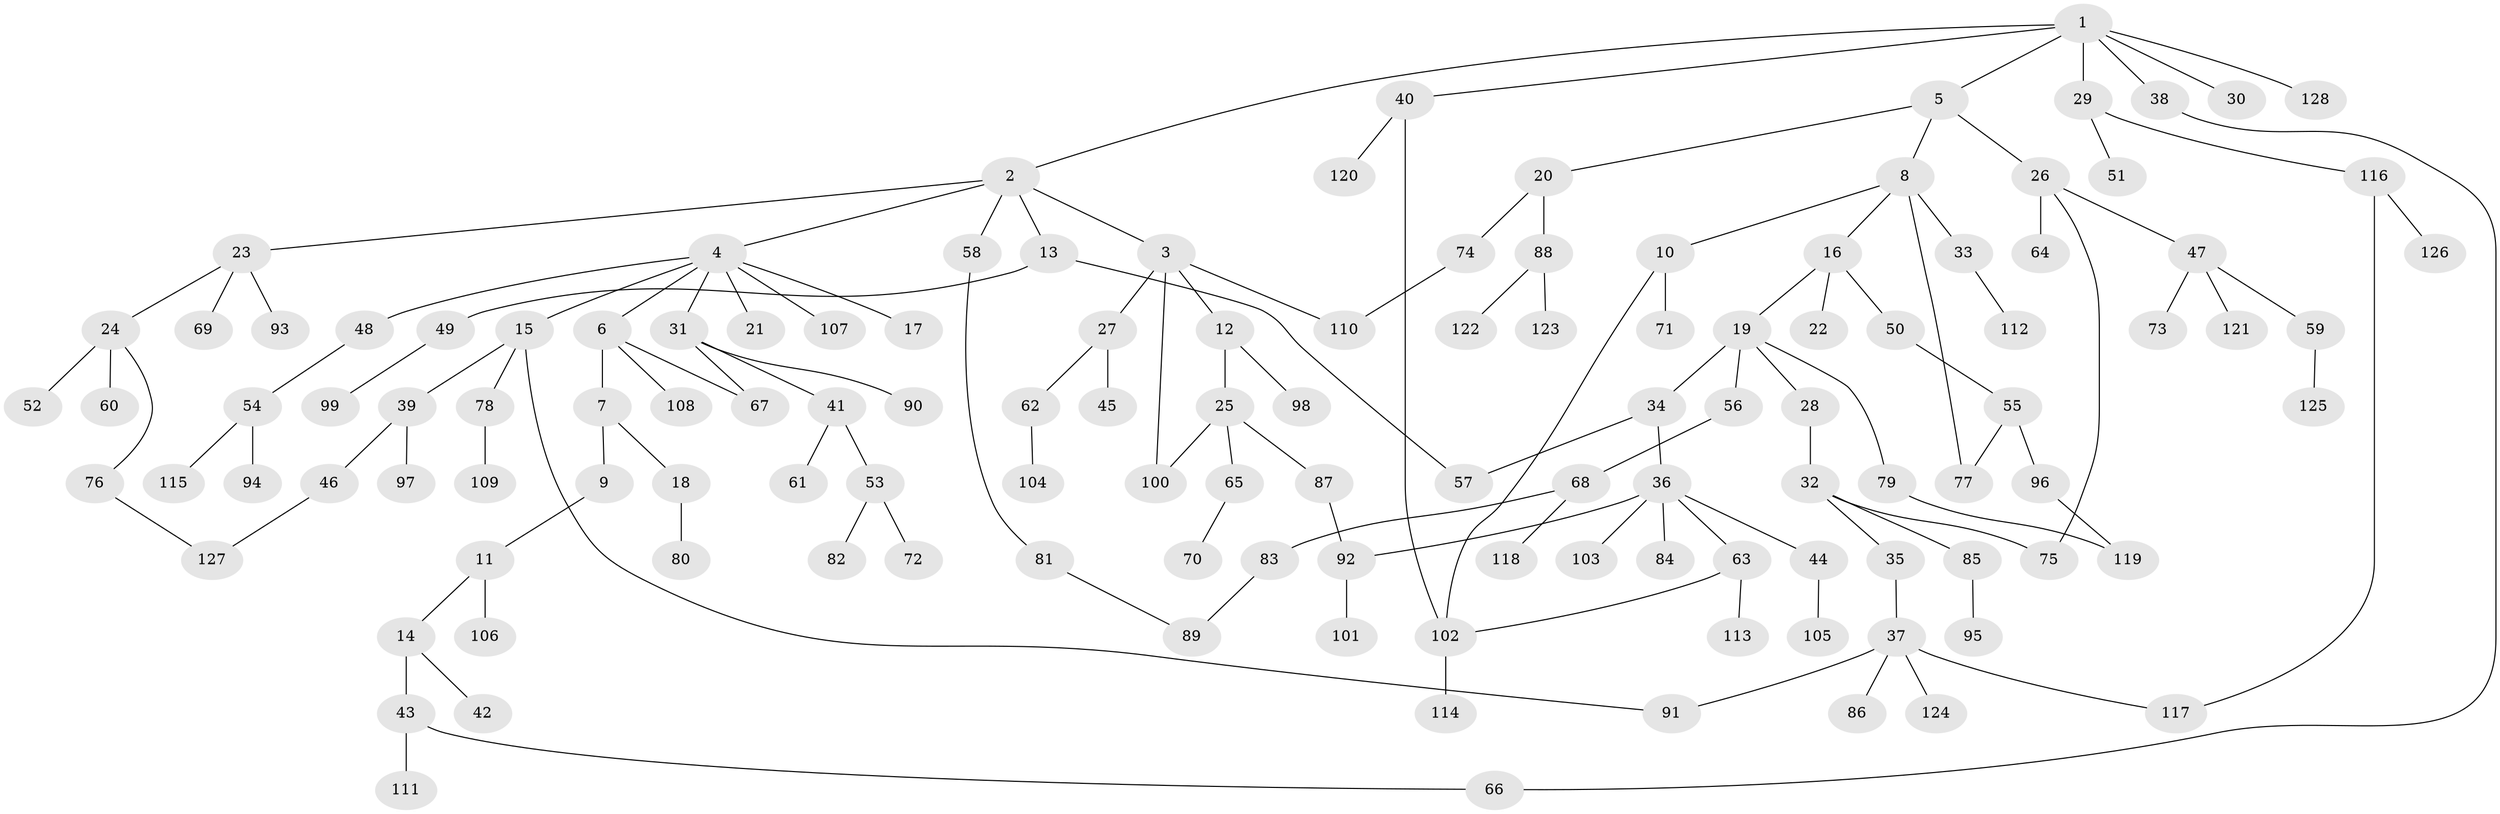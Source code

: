 // Generated by graph-tools (version 1.1) at 2025/10/02/27/25 16:10:55]
// undirected, 128 vertices, 142 edges
graph export_dot {
graph [start="1"]
  node [color=gray90,style=filled];
  1;
  2;
  3;
  4;
  5;
  6;
  7;
  8;
  9;
  10;
  11;
  12;
  13;
  14;
  15;
  16;
  17;
  18;
  19;
  20;
  21;
  22;
  23;
  24;
  25;
  26;
  27;
  28;
  29;
  30;
  31;
  32;
  33;
  34;
  35;
  36;
  37;
  38;
  39;
  40;
  41;
  42;
  43;
  44;
  45;
  46;
  47;
  48;
  49;
  50;
  51;
  52;
  53;
  54;
  55;
  56;
  57;
  58;
  59;
  60;
  61;
  62;
  63;
  64;
  65;
  66;
  67;
  68;
  69;
  70;
  71;
  72;
  73;
  74;
  75;
  76;
  77;
  78;
  79;
  80;
  81;
  82;
  83;
  84;
  85;
  86;
  87;
  88;
  89;
  90;
  91;
  92;
  93;
  94;
  95;
  96;
  97;
  98;
  99;
  100;
  101;
  102;
  103;
  104;
  105;
  106;
  107;
  108;
  109;
  110;
  111;
  112;
  113;
  114;
  115;
  116;
  117;
  118;
  119;
  120;
  121;
  122;
  123;
  124;
  125;
  126;
  127;
  128;
  1 -- 2;
  1 -- 5;
  1 -- 29;
  1 -- 30;
  1 -- 38;
  1 -- 40;
  1 -- 128;
  2 -- 3;
  2 -- 4;
  2 -- 13;
  2 -- 23;
  2 -- 58;
  3 -- 12;
  3 -- 27;
  3 -- 100;
  3 -- 110;
  4 -- 6;
  4 -- 15;
  4 -- 17;
  4 -- 21;
  4 -- 31;
  4 -- 48;
  4 -- 107;
  5 -- 8;
  5 -- 20;
  5 -- 26;
  6 -- 7;
  6 -- 108;
  6 -- 67;
  7 -- 9;
  7 -- 18;
  8 -- 10;
  8 -- 16;
  8 -- 33;
  8 -- 77;
  9 -- 11;
  10 -- 71;
  10 -- 102;
  11 -- 14;
  11 -- 106;
  12 -- 25;
  12 -- 98;
  13 -- 49;
  13 -- 57;
  14 -- 42;
  14 -- 43;
  15 -- 39;
  15 -- 78;
  15 -- 91;
  16 -- 19;
  16 -- 22;
  16 -- 50;
  18 -- 80;
  19 -- 28;
  19 -- 34;
  19 -- 56;
  19 -- 79;
  20 -- 74;
  20 -- 88;
  23 -- 24;
  23 -- 69;
  23 -- 93;
  24 -- 52;
  24 -- 60;
  24 -- 76;
  25 -- 65;
  25 -- 87;
  25 -- 100;
  26 -- 47;
  26 -- 64;
  26 -- 75;
  27 -- 45;
  27 -- 62;
  28 -- 32;
  29 -- 51;
  29 -- 116;
  31 -- 41;
  31 -- 67;
  31 -- 90;
  32 -- 35;
  32 -- 85;
  32 -- 75;
  33 -- 112;
  34 -- 36;
  34 -- 57;
  35 -- 37;
  36 -- 44;
  36 -- 63;
  36 -- 84;
  36 -- 92;
  36 -- 103;
  37 -- 86;
  37 -- 117;
  37 -- 124;
  37 -- 91;
  38 -- 66;
  39 -- 46;
  39 -- 97;
  40 -- 120;
  40 -- 102;
  41 -- 53;
  41 -- 61;
  43 -- 111;
  43 -- 66;
  44 -- 105;
  46 -- 127;
  47 -- 59;
  47 -- 73;
  47 -- 121;
  48 -- 54;
  49 -- 99;
  50 -- 55;
  53 -- 72;
  53 -- 82;
  54 -- 94;
  54 -- 115;
  55 -- 96;
  55 -- 77;
  56 -- 68;
  58 -- 81;
  59 -- 125;
  62 -- 104;
  63 -- 113;
  63 -- 102;
  65 -- 70;
  68 -- 83;
  68 -- 118;
  74 -- 110;
  76 -- 127;
  78 -- 109;
  79 -- 119;
  81 -- 89;
  83 -- 89;
  85 -- 95;
  87 -- 92;
  88 -- 122;
  88 -- 123;
  92 -- 101;
  96 -- 119;
  102 -- 114;
  116 -- 126;
  116 -- 117;
}
